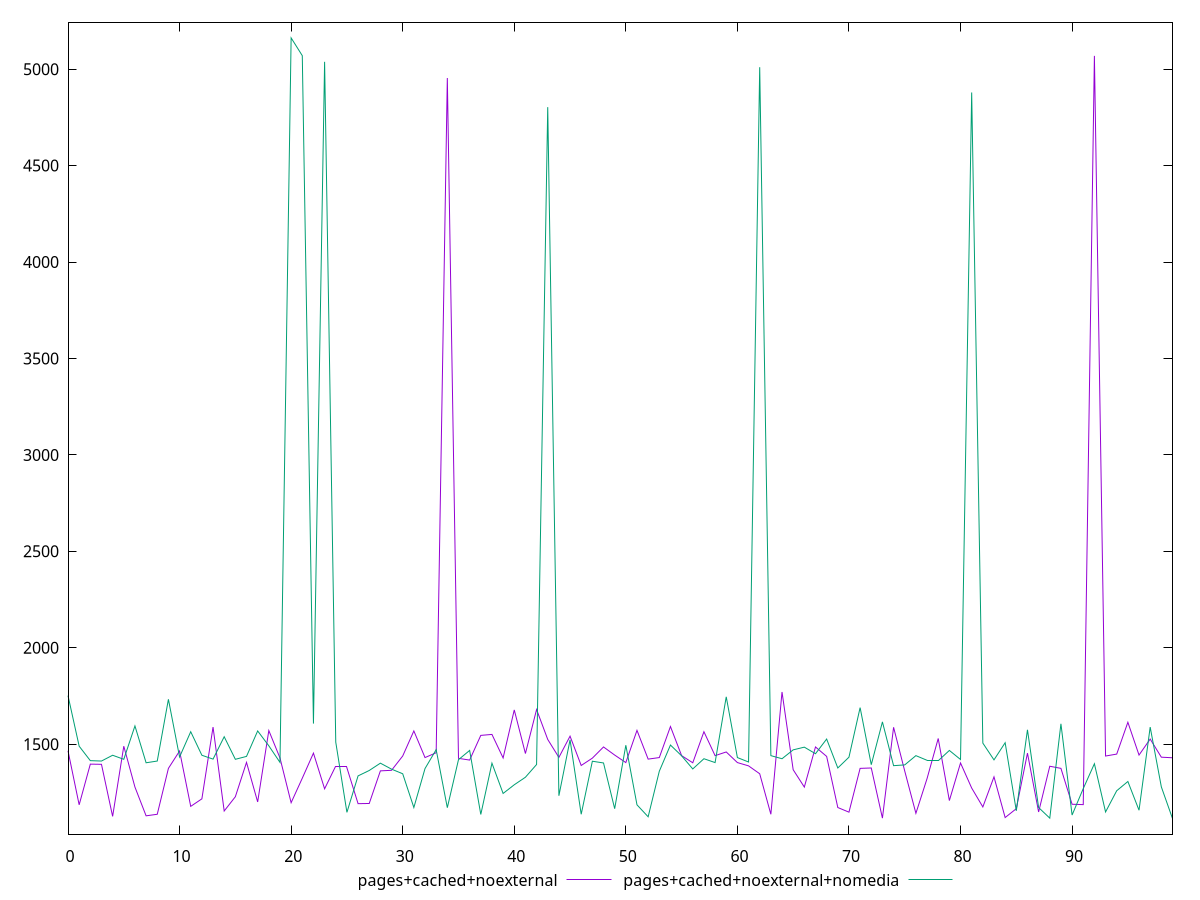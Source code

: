 reset

$pagesCachedNoexternal <<EOF
0 1466
1 1186
2 1397
3 1396
4 1126
5 1490
6 1278
7 1129
8 1137
9 1375
10 1465
11 1178
12 1217
13 1589
14 1154
15 1228
16 1406
17 1201
18 1571
19 1429
20 1197
21 1324
22 1454
23 1269
24 1384
25 1384
26 1192
27 1193
28 1362
29 1365
30 1439
31 1569
32 1431
33 1456
34 4954
35 1427
36 1418
37 1546
38 1551
39 1429
40 1678
41 1452
42 1680
43 1525
44 1432
45 1542
46 1390
47 1428
48 1486
49 1444
50 1405
51 1572
52 1423
53 1431
54 1592
55 1441
56 1404
57 1565
58 1441
59 1460
60 1405
61 1388
62 1347
63 1137
64 1771
65 1368
66 1278
67 1486
68 1437
69 1172
70 1148
71 1375
72 1377
73 1117
74 1588
75 1361
76 1142
77 1322
78 1530
79 1208
80 1403
81 1273
82 1175
83 1331
84 1120
85 1166
86 1454
87 1149
88 1386
89 1375
90 1189
91 1187
92 5069
93 1439
94 1449
95 1614
96 1444
97 1527
98 1433
99 1430
EOF

$pagesCachedNoexternalNomedia <<EOF
0 1752
1 1490
2 1415
3 1413
4 1443
5 1422
6 1595
7 1404
8 1413
9 1733
10 1434
11 1565
12 1443
13 1423
14 1539
15 1422
16 1437
17 1569
18 1492
19 1406
20 5162
21 5070
22 1607
23 5038
24 1511
25 1147
26 1336
27 1364
28 1402
29 1371
30 1347
31 1172
32 1374
33 1472
34 1171
35 1420
36 1468
37 1136
38 1402
39 1245
40 1290
41 1329
42 1395
43 4803
44 1233
45 1523
46 1137
47 1412
48 1403
49 1166
50 1495
51 1186
52 1124
53 1360
54 1496
55 1440
56 1372
57 1425
58 1405
59 1746
60 1431
61 1408
62 5010
63 1441
64 1425
65 1471
66 1485
67 1451
68 1527
69 1377
70 1433
71 1690
72 1394
73 1616
74 1389
75 1393
76 1441
77 1415
78 1415
79 1468
80 1421
81 4879
82 1506
83 1419
84 1508
85 1155
86 1575
87 1172
88 1117
89 1606
90 1133
91 1270
92 1399
93 1149
94 1259
95 1307
96 1158
97 1589
98 1279
99 1115
EOF

set key outside below
set xrange [0:99]
set yrange [1034.06:5242.94]
set trange [1034.06:5242.94]
set terminal svg size 640, 520 enhanced background rgb 'white'
set output "reprap/render-blocking-resources/comparison/line/2_vs_3.svg"

plot $pagesCachedNoexternal title "pages+cached+noexternal" with line, \
     $pagesCachedNoexternalNomedia title "pages+cached+noexternal+nomedia" with line

reset
